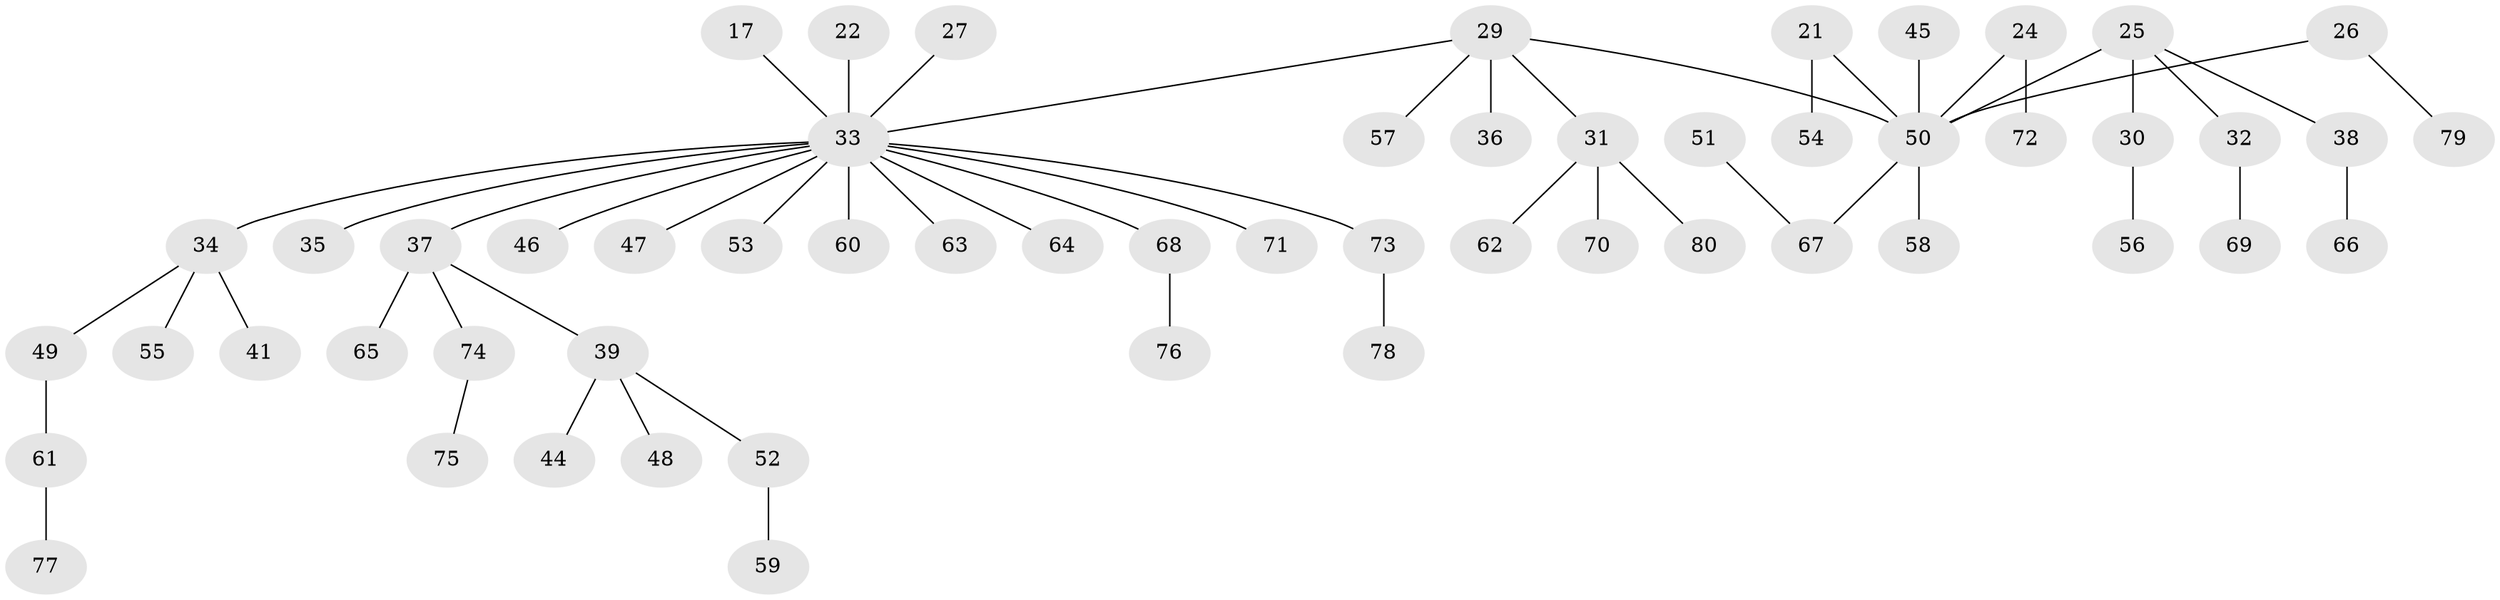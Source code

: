 // original degree distribution, {6: 0.025, 2: 0.25, 4: 0.1, 3: 0.075, 5: 0.0375, 1: 0.5125}
// Generated by graph-tools (version 1.1) at 2025/55/03/04/25 21:55:50]
// undirected, 56 vertices, 55 edges
graph export_dot {
graph [start="1"]
  node [color=gray90,style=filled];
  17;
  21;
  22;
  24;
  25;
  26;
  27;
  29 [super="+7+28"];
  30;
  31;
  32;
  33 [super="+6+14+9+15+18+19+11"];
  34 [super="+12+16"];
  35;
  36;
  37;
  38;
  39;
  41;
  44;
  45;
  46;
  47;
  48;
  49 [super="+43"];
  50 [super="+8+23"];
  51;
  52;
  53;
  54;
  55;
  56;
  57;
  58;
  59;
  60;
  61;
  62;
  63;
  64;
  65;
  66;
  67 [super="+42"];
  68;
  69;
  70;
  71;
  72;
  73;
  74;
  75;
  76;
  77;
  78;
  79;
  80;
  17 -- 33;
  21 -- 54;
  21 -- 50;
  22 -- 33;
  24 -- 72;
  24 -- 50;
  25 -- 30;
  25 -- 32;
  25 -- 38;
  25 -- 50;
  26 -- 79;
  26 -- 50;
  27 -- 33;
  29 -- 36;
  29 -- 50;
  29 -- 57;
  29 -- 33;
  29 -- 31;
  30 -- 56;
  31 -- 62;
  31 -- 70;
  31 -- 80;
  32 -- 69;
  33 -- 47;
  33 -- 68;
  33 -- 35;
  33 -- 34;
  33 -- 64;
  33 -- 73;
  33 -- 63;
  33 -- 46;
  33 -- 60;
  33 -- 53;
  33 -- 37;
  33 -- 71;
  34 -- 41;
  34 -- 55;
  34 -- 49;
  37 -- 39;
  37 -- 65;
  37 -- 74;
  38 -- 66;
  39 -- 44;
  39 -- 48;
  39 -- 52;
  45 -- 50;
  49 -- 61;
  50 -- 58;
  50 -- 67;
  51 -- 67;
  52 -- 59;
  61 -- 77;
  68 -- 76;
  73 -- 78;
  74 -- 75;
}
